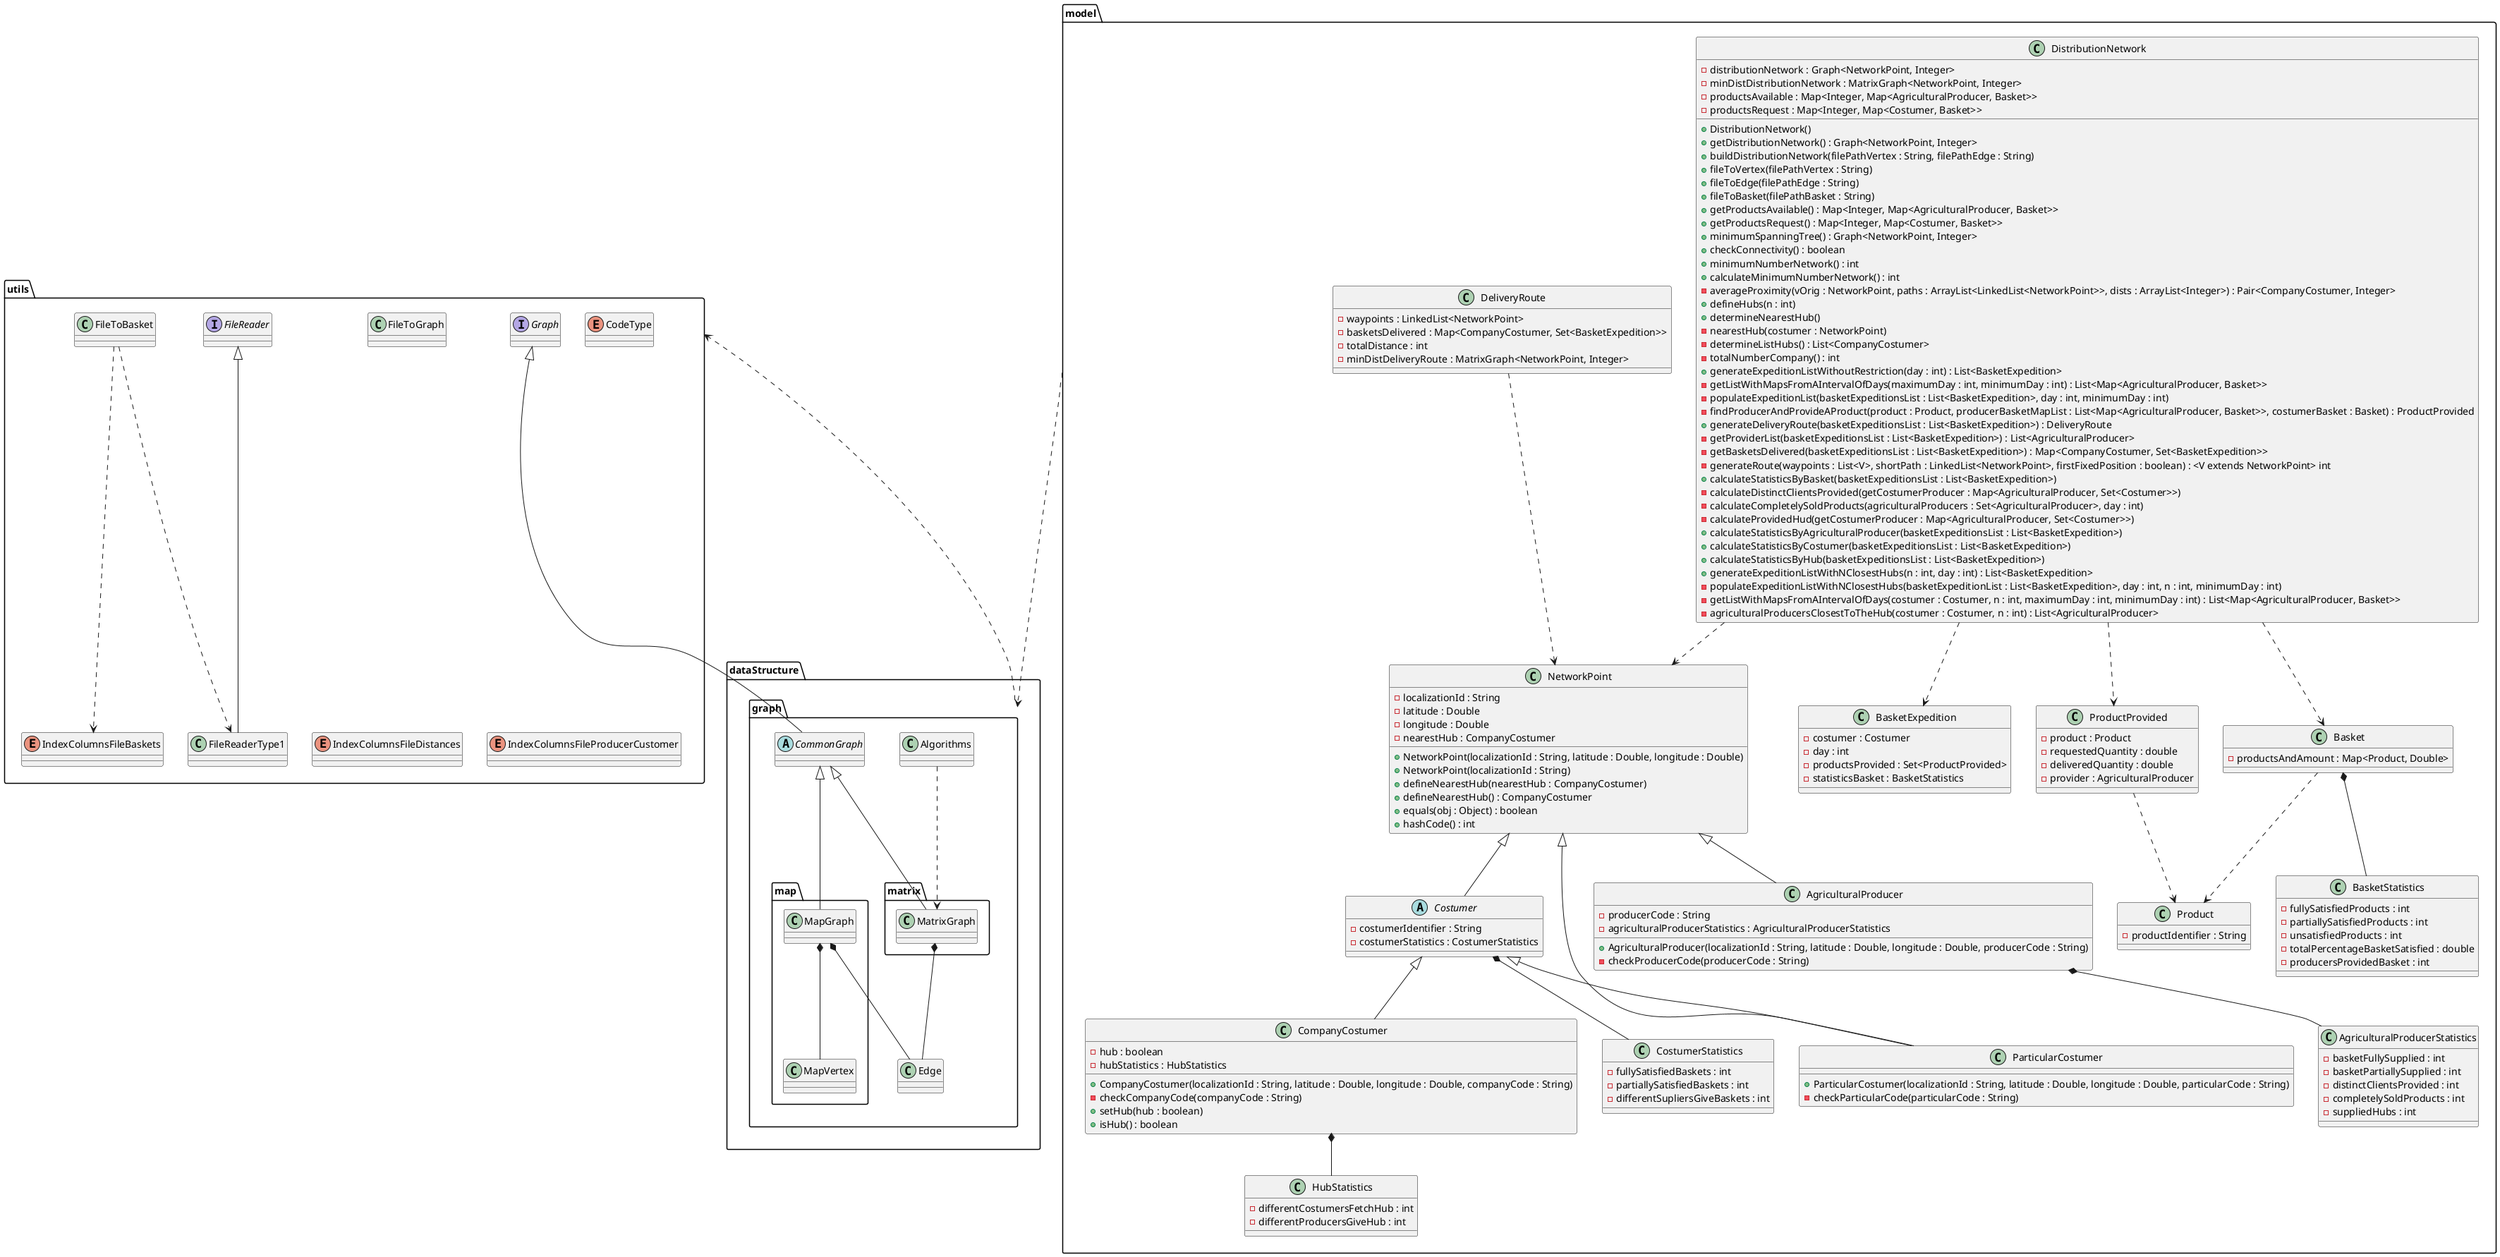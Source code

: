 @startuml
    package model {
        class NetworkPoint {
            -localizationId : String
            -latitude : Double
            -longitude : Double
            -nearestHub : CompanyCostumer
            +NetworkPoint(localizationId : String, latitude : Double, longitude : Double)
            +NetworkPoint(localizationId : String)
            +defineNearestHub(nearestHub : CompanyCostumer)
            +defineNearestHub() : CompanyCostumer
            +equals(obj : Object) : boolean
            +hashCode() : int
        }

        class AgriculturalProducer {
            -producerCode : String
            -agriculturalProducerStatistics : AgriculturalProducerStatistics
            +AgriculturalProducer(localizationId : String, latitude : Double, longitude : Double, producerCode : String)
            -checkProducerCode(producerCode : String)
        }

        class CompanyCostumer {
            -hub : boolean
            -hubStatistics : HubStatistics
            +CompanyCostumer(localizationId : String, latitude : Double, longitude : Double, companyCode : String)
            -checkCompanyCode(companyCode : String)
            +setHub(hub : boolean)
            +isHub() : boolean
        }

        class ParticularCostumer {
            +ParticularCostumer(localizationId : String, latitude : Double, longitude : Double, particularCode : String)
            -checkParticularCode(particularCode : String)
        }

        class DistributionNetwork {
            -distributionNetwork : Graph<NetworkPoint, Integer>
            -minDistDistributionNetwork : MatrixGraph<NetworkPoint, Integer>
            -productsAvailable : Map<Integer, Map<AgriculturalProducer, Basket>>
            -productsRequest : Map<Integer, Map<Costumer, Basket>>
            +DistributionNetwork()
            +getDistributionNetwork() : Graph<NetworkPoint, Integer>
            +buildDistributionNetwork(filePathVertex : String, filePathEdge : String)
            +fileToVertex(filePathVertex : String)
            +fileToEdge(filePathEdge : String)
            +fileToBasket(filePathBasket : String)
            +getProductsAvailable() : Map<Integer, Map<AgriculturalProducer, Basket>>
            +getProductsRequest() : Map<Integer, Map<Costumer, Basket>>
            +minimumSpanningTree() : Graph<NetworkPoint, Integer>
            +checkConnectivity() : boolean
            +minimumNumberNetwork() : int
            +calculateMinimumNumberNetwork() : int
            -averageProximity(vOrig : NetworkPoint, paths : ArrayList<LinkedList<NetworkPoint>>, dists : ArrayList<Integer>) : Pair<CompanyCostumer, Integer>
            +defineHubs(n : int)
            +determineNearestHub()
            -nearestHub(costumer : NetworkPoint)
            -determineListHubs() : List<CompanyCostumer>
            -totalNumberCompany() : int
            +generateExpeditionListWithoutRestriction(day : int) : List<BasketExpedition>
            -getListWithMapsFromAIntervalOfDays(maximumDay : int, minimumDay : int) : List<Map<AgriculturalProducer, Basket>>
            -populateExpeditionList(basketExpeditionsList : List<BasketExpedition>, day : int, minimumDay : int)
            -findProducerAndProvideAProduct(product : Product, producerBasketMapList : List<Map<AgriculturalProducer, Basket>>, costumerBasket : Basket) : ProductProvided
            +generateDeliveryRoute(basketExpeditionsList : List<BasketExpedition>) : DeliveryRoute
            -getProviderList(basketExpeditionsList : List<BasketExpedition>) : List<AgriculturalProducer>
            -getBasketsDelivered(basketExpeditionsList : List<BasketExpedition>) : Map<CompanyCostumer, Set<BasketExpedition>>
            -generateRoute(waypoints : List<V>, shortPath : LinkedList<NetworkPoint>, firstFixedPosition : boolean) : <V extends NetworkPoint> int
            +calculateStatisticsByBasket(basketExpeditionsList : List<BasketExpedition>)
            -calculateDistinctClientsProvided(getCostumerProducer : Map<AgriculturalProducer, Set<Costumer>>)
            -calculateCompletelySoldProducts(agriculturalProducers : Set<AgriculturalProducer>, day : int)
            -calculateProvidedHud(getCostumerProducer : Map<AgriculturalProducer, Set<Costumer>>)
            +calculateStatisticsByAgriculturalProducer(basketExpeditionsList : List<BasketExpedition>)
            +calculateStatisticsByCostumer(basketExpeditionsList : List<BasketExpedition>)
            +calculateStatisticsByHub(basketExpeditionsList : List<BasketExpedition>)
            +generateExpeditionListWithNClosestHubs(n : int, day : int) : List<BasketExpedition>
            -populateExpeditionListWithNClosestHubs(basketExpeditionList : List<BasketExpedition>, day : int, n : int, minimumDay : int)
            -getListWithMapsFromAIntervalOfDays(costumer : Costumer, n : int, maximumDay : int, minimumDay : int) : List<Map<AgriculturalProducer, Basket>>
            -agriculturalProducersClosestToTheHub(costumer : Costumer, n : int) : List<AgriculturalProducer>
        }

        abstract Costumer {
            -costumerIdentifier : String
            -costumerStatistics : CostumerStatistics
        }

        class Basket {
            -productsAndAmount : Map<Product, Double>
        }

        class BasketExpedition {
            -costumer : Costumer
            -day : int
            -productsProvided : Set<ProductProvided>
            -statisticsBasket : BasketStatistics
        }

        class Product {
            -productIdentifier : String
        }

        class ProductProvided {
            -product : Product
            -requestedQuantity : double
            -deliveredQuantity : double
            -provider : AgriculturalProducer
        }

        class DeliveryRoute {
            -waypoints : LinkedList<NetworkPoint>
            -basketsDelivered : Map<CompanyCostumer, Set<BasketExpedition>>
            -totalDistance : int
            -minDistDeliveryRoute : MatrixGraph<NetworkPoint, Integer>
        }

        class AgriculturalProducerStatistics {
            -basketFullySupplied : int
            -basketPartiallySupplied : int
            -distinctClientsProvided : int
            -completelySoldProducts : int
            -suppliedHubs : int
        }

        class BasketStatistics {
            -fullySatisfiedProducts : int
            -partiallySatisfiedProducts : int
            -unsatisfiedProducts : int
            -totalPercentageBasketSatisfied : double
            -producersProvidedBasket : int
        }

        class CostumerStatistics {
            -fullySatisfiedBaskets : int
            -partiallySatisfiedBaskets : int
            -differentSupliersGiveBaskets : int
        }

        class HubStatistics {
            -differentCostumersFetchHub : int
            -differentProducersGiveHub : int
        }
    }

    package utils {
        interface FileReader {
        }

        interface Graph {
        }

        class FileReaderType1 {
        }

        class FileToBasket {
        }

        class FileToGraph {
        }

        enum CodeType {
        }

        enum IndexColumnsFileDistances {
        }

        enum IndexColumnsFileProducerCustomer {
        }

        enum IndexColumnsFileBaskets {
        }
    }


    package dataStructure.graph {
        package map {
            class MapGraph {
            }

           class MapVertex {
           }
        }

        package matrix {
            class MatrixGraph {
            }
        }

        class Algorithms {
        }

        class Edge {
        }

        abstract class CommonGraph {
        }
    }

'Depêndencias
dataStructure.graph ..> utils
model ..> dataStructure.graph
DistributionNetwork ..> NetworkPoint
Algorithms ..> MatrixGraph
DeliveryRoute ..> NetworkPoint
DistributionNetwork ..> Basket
DistributionNetwork ..> ProductProvided
Basket ..> Product
ProductProvided ..> Product
DistributionNetwork ..> BasketExpedition
FileToBasket ..> FileReaderType1
FileToBasket ..> IndexColumnsFileBaskets

'Relações
NetworkPoint <|-- AgriculturalProducer
NetworkPoint <|-- Costumer
NetworkPoint <|-- ParticularCostumer

Costumer <|-- CompanyCostumer
Costumer <|-- ParticularCostumer

CommonGraph <|-- MapGraph
CommonGraph <|-- MatrixGraph
Graph <|-- CommonGraph

FileReader <|-- FileReaderType1

MapGraph *-- MapVertex
MapGraph *-- Edge

MatrixGraph *-- Edge

CompanyCostumer *-- HubStatistics
Basket *-- BasketStatistics
Costumer *-- CostumerStatistics
AgriculturalProducer *-- AgriculturalProducerStatistics



@enduml